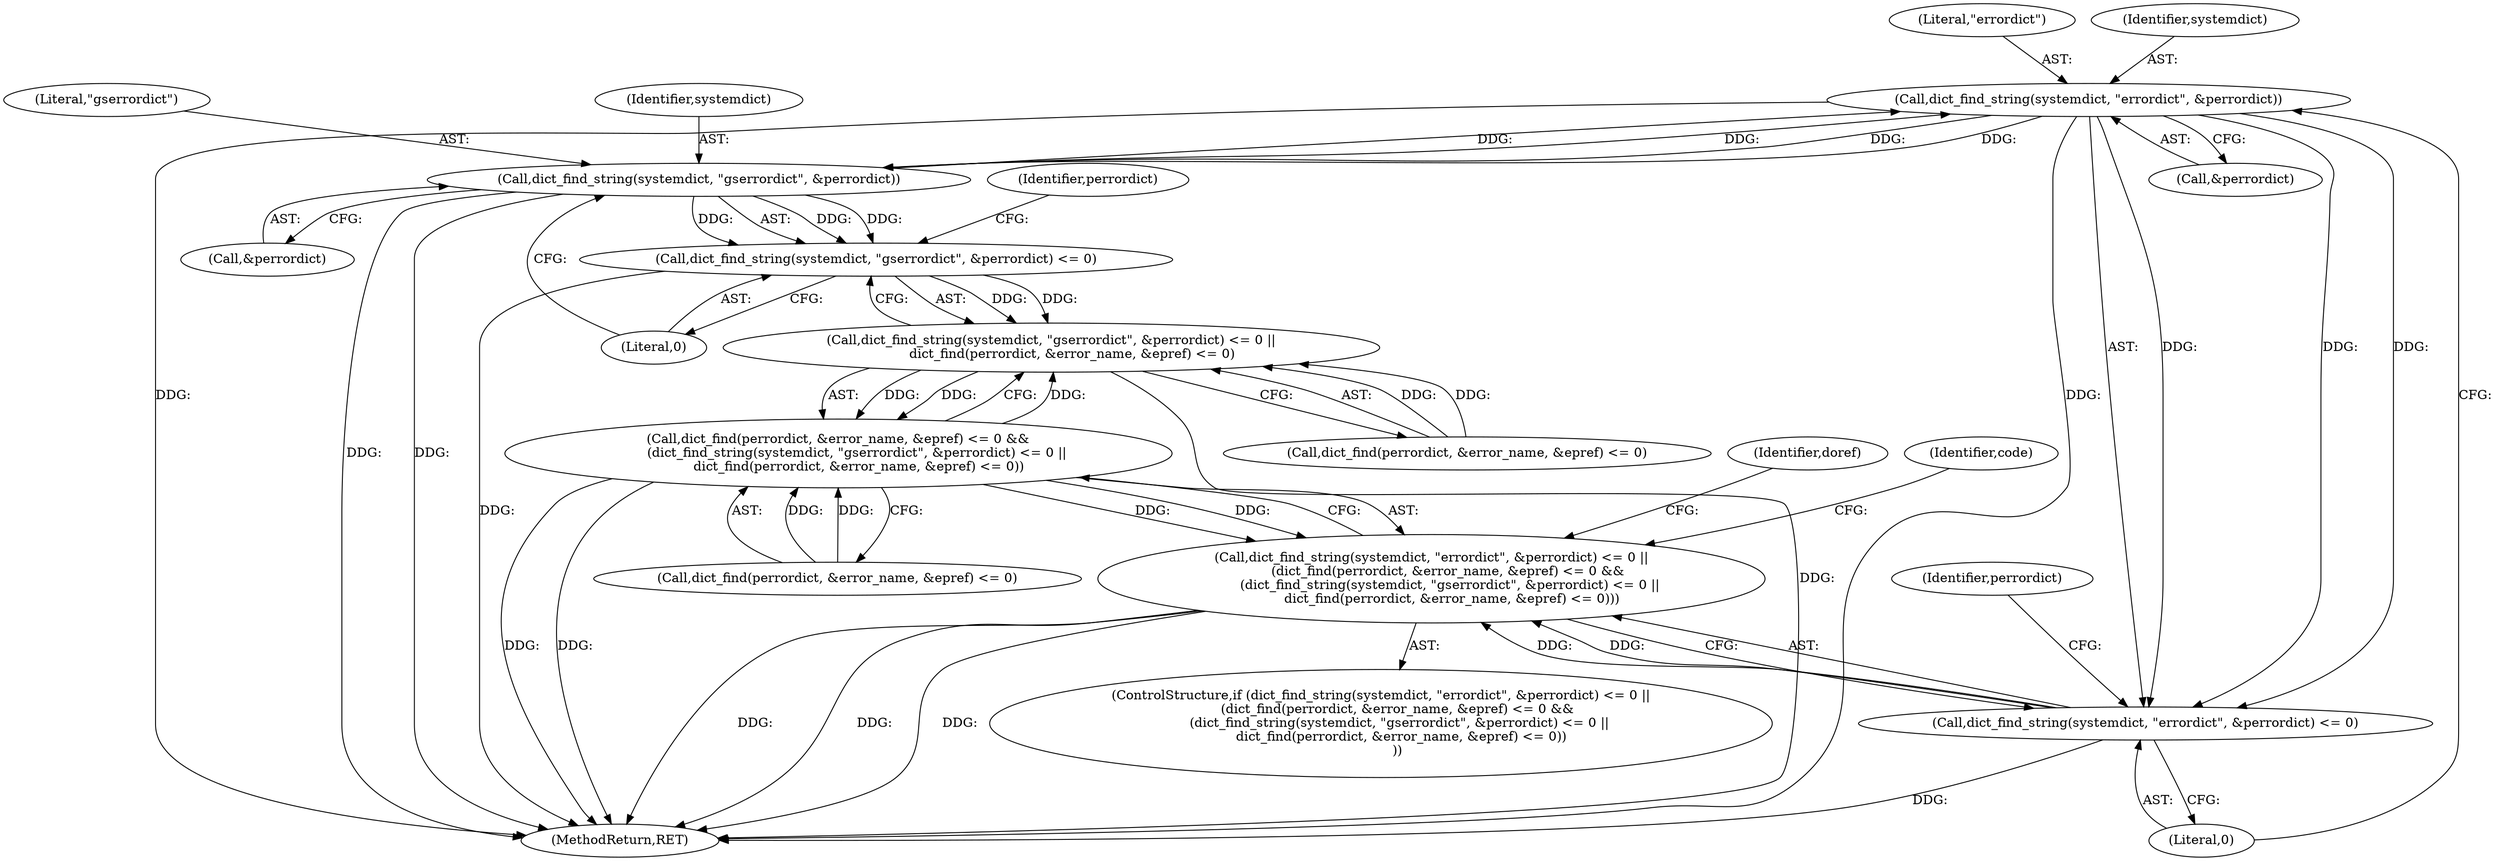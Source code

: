 digraph "0_ghostscript_b575e1ec42cc86f6a58c603f2a88fcc2af699cc8@pointer" {
"1000639" [label="(Call,dict_find_string(systemdict, \"errordict\", &perrordict))"];
"1000656" [label="(Call,dict_find_string(systemdict, \"gserrordict\", &perrordict))"];
"1000639" [label="(Call,dict_find_string(systemdict, \"errordict\", &perrordict))"];
"1000638" [label="(Call,dict_find_string(systemdict, \"errordict\", &perrordict) <= 0)"];
"1000637" [label="(Call,dict_find_string(systemdict, \"errordict\", &perrordict) <= 0 ||\n        (dict_find(perrordict, &error_name, &epref) <= 0 &&\n         (dict_find_string(systemdict, \"gserrordict\", &perrordict) <= 0 ||\n          dict_find(perrordict, &error_name, &epref) <= 0)))"];
"1000655" [label="(Call,dict_find_string(systemdict, \"gserrordict\", &perrordict) <= 0)"];
"1000654" [label="(Call,dict_find_string(systemdict, \"gserrordict\", &perrordict) <= 0 ||\n          dict_find(perrordict, &error_name, &epref) <= 0)"];
"1000645" [label="(Call,dict_find(perrordict, &error_name, &epref) <= 0 &&\n         (dict_find_string(systemdict, \"gserrordict\", &perrordict) <= 0 ||\n          dict_find(perrordict, &error_name, &epref) <= 0))"];
"1000644" [label="(Literal,0)"];
"1000673" [label="(Identifier,doref)"];
"1000645" [label="(Call,dict_find(perrordict, &error_name, &epref) <= 0 &&\n         (dict_find_string(systemdict, \"gserrordict\", &perrordict) <= 0 ||\n          dict_find(perrordict, &error_name, &epref) <= 0))"];
"1000707" [label="(MethodReturn,RET)"];
"1000655" [label="(Call,dict_find_string(systemdict, \"gserrordict\", &perrordict) <= 0)"];
"1000639" [label="(Call,dict_find_string(systemdict, \"errordict\", &perrordict))"];
"1000636" [label="(ControlStructure,if (dict_find_string(systemdict, \"errordict\", &perrordict) <= 0 ||\n        (dict_find(perrordict, &error_name, &epref) <= 0 &&\n         (dict_find_string(systemdict, \"gserrordict\", &perrordict) <= 0 ||\n          dict_find(perrordict, &error_name, &epref) <= 0))\n        ))"];
"1000641" [label="(Literal,\"errordict\")"];
"1000646" [label="(Call,dict_find(perrordict, &error_name, &epref) <= 0)"];
"1000664" [label="(Identifier,perrordict)"];
"1000642" [label="(Call,&perrordict)"];
"1000654" [label="(Call,dict_find_string(systemdict, \"gserrordict\", &perrordict) <= 0 ||\n          dict_find(perrordict, &error_name, &epref) <= 0)"];
"1000662" [label="(Call,dict_find(perrordict, &error_name, &epref) <= 0)"];
"1000656" [label="(Call,dict_find_string(systemdict, \"gserrordict\", &perrordict))"];
"1000648" [label="(Identifier,perrordict)"];
"1000671" [label="(Identifier,code)"];
"1000661" [label="(Literal,0)"];
"1000658" [label="(Literal,\"gserrordict\")"];
"1000637" [label="(Call,dict_find_string(systemdict, \"errordict\", &perrordict) <= 0 ||\n        (dict_find(perrordict, &error_name, &epref) <= 0 &&\n         (dict_find_string(systemdict, \"gserrordict\", &perrordict) <= 0 ||\n          dict_find(perrordict, &error_name, &epref) <= 0)))"];
"1000638" [label="(Call,dict_find_string(systemdict, \"errordict\", &perrordict) <= 0)"];
"1000640" [label="(Identifier,systemdict)"];
"1000657" [label="(Identifier,systemdict)"];
"1000659" [label="(Call,&perrordict)"];
"1000639" -> "1000638"  [label="AST: "];
"1000639" -> "1000642"  [label="CFG: "];
"1000640" -> "1000639"  [label="AST: "];
"1000641" -> "1000639"  [label="AST: "];
"1000642" -> "1000639"  [label="AST: "];
"1000644" -> "1000639"  [label="CFG: "];
"1000639" -> "1000707"  [label="DDG: "];
"1000639" -> "1000707"  [label="DDG: "];
"1000639" -> "1000638"  [label="DDG: "];
"1000639" -> "1000638"  [label="DDG: "];
"1000639" -> "1000638"  [label="DDG: "];
"1000656" -> "1000639"  [label="DDG: "];
"1000656" -> "1000639"  [label="DDG: "];
"1000639" -> "1000656"  [label="DDG: "];
"1000639" -> "1000656"  [label="DDG: "];
"1000656" -> "1000655"  [label="AST: "];
"1000656" -> "1000659"  [label="CFG: "];
"1000657" -> "1000656"  [label="AST: "];
"1000658" -> "1000656"  [label="AST: "];
"1000659" -> "1000656"  [label="AST: "];
"1000661" -> "1000656"  [label="CFG: "];
"1000656" -> "1000707"  [label="DDG: "];
"1000656" -> "1000707"  [label="DDG: "];
"1000656" -> "1000655"  [label="DDG: "];
"1000656" -> "1000655"  [label="DDG: "];
"1000656" -> "1000655"  [label="DDG: "];
"1000638" -> "1000637"  [label="AST: "];
"1000638" -> "1000644"  [label="CFG: "];
"1000644" -> "1000638"  [label="AST: "];
"1000648" -> "1000638"  [label="CFG: "];
"1000637" -> "1000638"  [label="CFG: "];
"1000638" -> "1000707"  [label="DDG: "];
"1000638" -> "1000637"  [label="DDG: "];
"1000638" -> "1000637"  [label="DDG: "];
"1000637" -> "1000636"  [label="AST: "];
"1000637" -> "1000645"  [label="CFG: "];
"1000645" -> "1000637"  [label="AST: "];
"1000671" -> "1000637"  [label="CFG: "];
"1000673" -> "1000637"  [label="CFG: "];
"1000637" -> "1000707"  [label="DDG: "];
"1000637" -> "1000707"  [label="DDG: "];
"1000637" -> "1000707"  [label="DDG: "];
"1000645" -> "1000637"  [label="DDG: "];
"1000645" -> "1000637"  [label="DDG: "];
"1000655" -> "1000654"  [label="AST: "];
"1000655" -> "1000661"  [label="CFG: "];
"1000661" -> "1000655"  [label="AST: "];
"1000664" -> "1000655"  [label="CFG: "];
"1000654" -> "1000655"  [label="CFG: "];
"1000655" -> "1000707"  [label="DDG: "];
"1000655" -> "1000654"  [label="DDG: "];
"1000655" -> "1000654"  [label="DDG: "];
"1000654" -> "1000645"  [label="AST: "];
"1000654" -> "1000662"  [label="CFG: "];
"1000662" -> "1000654"  [label="AST: "];
"1000645" -> "1000654"  [label="CFG: "];
"1000654" -> "1000707"  [label="DDG: "];
"1000654" -> "1000645"  [label="DDG: "];
"1000654" -> "1000645"  [label="DDG: "];
"1000645" -> "1000654"  [label="DDG: "];
"1000662" -> "1000654"  [label="DDG: "];
"1000662" -> "1000654"  [label="DDG: "];
"1000645" -> "1000646"  [label="CFG: "];
"1000646" -> "1000645"  [label="AST: "];
"1000645" -> "1000707"  [label="DDG: "];
"1000645" -> "1000707"  [label="DDG: "];
"1000646" -> "1000645"  [label="DDG: "];
"1000646" -> "1000645"  [label="DDG: "];
}
